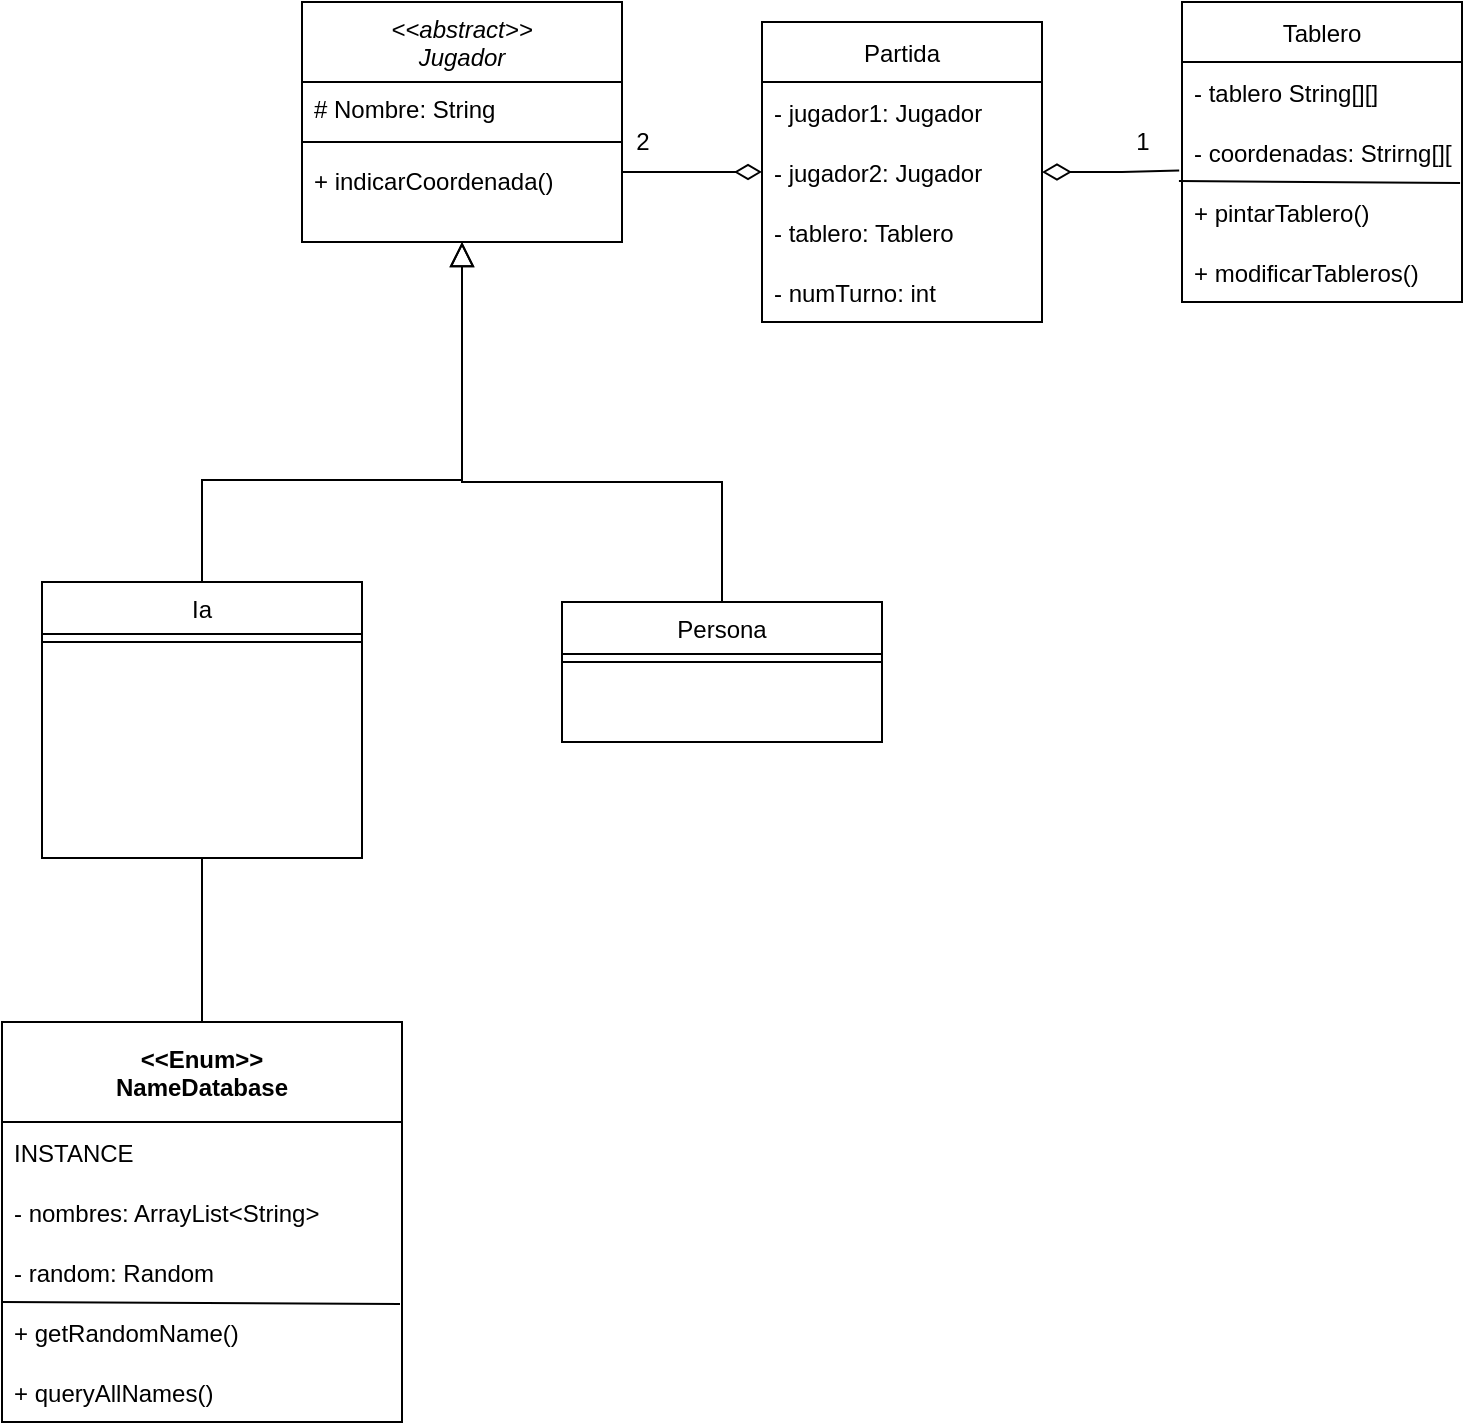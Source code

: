 <mxfile version="16.5.1" type="device"><diagram id="C5RBs43oDa-KdzZeNtuy" name="Page-1"><mxGraphModel dx="868" dy="553" grid="1" gridSize="10" guides="1" tooltips="1" connect="1" arrows="1" fold="1" page="1" pageScale="1" pageWidth="827" pageHeight="1169" math="0" shadow="0"><root><mxCell id="WIyWlLk6GJQsqaUBKTNV-0"/><mxCell id="WIyWlLk6GJQsqaUBKTNV-1" parent="WIyWlLk6GJQsqaUBKTNV-0"/><mxCell id="zkfFHV4jXpPFQw0GAbJ--0" value="&lt;&lt;abstract&gt;&gt;&#10;Jugador" style="swimlane;fontStyle=2;align=center;verticalAlign=top;childLayout=stackLayout;horizontal=1;startSize=40;horizontalStack=0;resizeParent=1;resizeLast=0;collapsible=1;marginBottom=0;rounded=0;shadow=0;strokeWidth=1;" parent="WIyWlLk6GJQsqaUBKTNV-1" vertex="1"><mxGeometry x="220" y="70" width="160" height="120" as="geometry"><mxRectangle x="230" y="140" width="160" height="26" as="alternateBounds"/></mxGeometry></mxCell><mxCell id="zkfFHV4jXpPFQw0GAbJ--1" value="# Nombre: String" style="text;align=left;verticalAlign=top;spacingLeft=4;spacingRight=4;overflow=hidden;rotatable=0;points=[[0,0.5],[1,0.5]];portConstraint=eastwest;" parent="zkfFHV4jXpPFQw0GAbJ--0" vertex="1"><mxGeometry y="40" width="160" height="26" as="geometry"/></mxCell><mxCell id="zkfFHV4jXpPFQw0GAbJ--4" value="" style="line;html=1;strokeWidth=1;align=left;verticalAlign=middle;spacingTop=-1;spacingLeft=3;spacingRight=3;rotatable=0;labelPosition=right;points=[];portConstraint=eastwest;" parent="zkfFHV4jXpPFQw0GAbJ--0" vertex="1"><mxGeometry y="66" width="160" height="8" as="geometry"/></mxCell><mxCell id="XKL6O-XGNhUvzk5aulvY-0" value="+ indicarCoordenada()" style="text;strokeColor=none;fillColor=none;align=left;verticalAlign=middle;spacingLeft=4;spacingRight=4;overflow=hidden;points=[[0,0.5],[1,0.5]];portConstraint=eastwest;rotatable=0;" parent="zkfFHV4jXpPFQw0GAbJ--0" vertex="1"><mxGeometry y="74" width="160" height="30" as="geometry"/></mxCell><mxCell id="zkfFHV4jXpPFQw0GAbJ--6" value="Ia" style="swimlane;fontStyle=0;align=center;verticalAlign=top;childLayout=stackLayout;horizontal=1;startSize=26;horizontalStack=0;resizeParent=1;resizeLast=0;collapsible=1;marginBottom=0;rounded=0;shadow=0;strokeWidth=1;" parent="WIyWlLk6GJQsqaUBKTNV-1" vertex="1"><mxGeometry x="90" y="360" width="160" height="138" as="geometry"><mxRectangle x="130" y="380" width="160" height="26" as="alternateBounds"/></mxGeometry></mxCell><mxCell id="zkfFHV4jXpPFQw0GAbJ--9" value="" style="line;html=1;strokeWidth=1;align=left;verticalAlign=middle;spacingTop=-1;spacingLeft=3;spacingRight=3;rotatable=0;labelPosition=right;points=[];portConstraint=eastwest;" parent="zkfFHV4jXpPFQw0GAbJ--6" vertex="1"><mxGeometry y="26" width="160" height="8" as="geometry"/></mxCell><mxCell id="zkfFHV4jXpPFQw0GAbJ--12" value="" style="endArrow=block;endSize=10;endFill=0;shadow=0;strokeWidth=1;rounded=0;edgeStyle=elbowEdgeStyle;elbow=vertical;" parent="WIyWlLk6GJQsqaUBKTNV-1" source="zkfFHV4jXpPFQw0GAbJ--6" target="zkfFHV4jXpPFQw0GAbJ--0" edge="1"><mxGeometry width="160" relative="1" as="geometry"><mxPoint x="200" y="203" as="sourcePoint"/><mxPoint x="200" y="203" as="targetPoint"/><Array as="points"><mxPoint x="300" y="309"/><mxPoint x="300" y="309"/></Array></mxGeometry></mxCell><mxCell id="zkfFHV4jXpPFQw0GAbJ--13" value="Persona" style="swimlane;fontStyle=0;align=center;verticalAlign=top;childLayout=stackLayout;horizontal=1;startSize=26;horizontalStack=0;resizeParent=1;resizeLast=0;collapsible=1;marginBottom=0;rounded=0;shadow=0;strokeWidth=1;" parent="WIyWlLk6GJQsqaUBKTNV-1" vertex="1"><mxGeometry x="350" y="370" width="160" height="70" as="geometry"><mxRectangle x="340" y="380" width="170" height="26" as="alternateBounds"/></mxGeometry></mxCell><mxCell id="zkfFHV4jXpPFQw0GAbJ--15" value="" style="line;html=1;strokeWidth=1;align=left;verticalAlign=middle;spacingTop=-1;spacingLeft=3;spacingRight=3;rotatable=0;labelPosition=right;points=[];portConstraint=eastwest;" parent="zkfFHV4jXpPFQw0GAbJ--13" vertex="1"><mxGeometry y="26" width="160" height="8" as="geometry"/></mxCell><mxCell id="zkfFHV4jXpPFQw0GAbJ--16" value="" style="endArrow=block;endSize=10;endFill=0;shadow=0;strokeWidth=1;rounded=0;edgeStyle=elbowEdgeStyle;elbow=vertical;" parent="WIyWlLk6GJQsqaUBKTNV-1" source="zkfFHV4jXpPFQw0GAbJ--13" target="zkfFHV4jXpPFQw0GAbJ--0" edge="1"><mxGeometry width="160" relative="1" as="geometry"><mxPoint x="210" y="373" as="sourcePoint"/><mxPoint x="310" y="271" as="targetPoint"/><Array as="points"><mxPoint x="300" y="310"/><mxPoint x="300" y="310"/><mxPoint x="300" y="310"/><mxPoint x="300" y="310"/><mxPoint x="300" y="300"/><mxPoint x="300" y="310"/></Array></mxGeometry></mxCell><mxCell id="UJ2cXA6w1JiYjK9yNwB2-2" style="edgeStyle=orthogonalEdgeStyle;rounded=0;orthogonalLoop=1;jettySize=auto;html=1;entryX=0.5;entryY=1;entryDx=0;entryDy=0;endArrow=none;endFill=0;" parent="WIyWlLk6GJQsqaUBKTNV-1" source="UJ2cXA6w1JiYjK9yNwB2-1" target="zkfFHV4jXpPFQw0GAbJ--6" edge="1"><mxGeometry relative="1" as="geometry"/></mxCell><mxCell id="UJ2cXA6w1JiYjK9yNwB2-1" value="&lt;&lt;Enum&gt;&gt;&#10;NameDatabase" style="swimlane;startSize=50;" parent="WIyWlLk6GJQsqaUBKTNV-1" vertex="1"><mxGeometry x="70" y="580" width="200" height="200" as="geometry"/></mxCell><mxCell id="XKL6O-XGNhUvzk5aulvY-1" value="INSTANCE" style="text;strokeColor=none;fillColor=none;align=left;verticalAlign=middle;spacingLeft=4;spacingRight=4;overflow=hidden;points=[[0,0.5],[1,0.5]];portConstraint=eastwest;rotatable=0;" parent="UJ2cXA6w1JiYjK9yNwB2-1" vertex="1"><mxGeometry y="50" width="200" height="30" as="geometry"/></mxCell><mxCell id="XKL6O-XGNhUvzk5aulvY-3" value="- nombres: ArrayList&lt;String&gt;" style="text;strokeColor=none;fillColor=none;align=left;verticalAlign=middle;spacingLeft=4;spacingRight=4;overflow=hidden;points=[[0,0.5],[1,0.5]];portConstraint=eastwest;rotatable=0;" parent="UJ2cXA6w1JiYjK9yNwB2-1" vertex="1"><mxGeometry y="80" width="200" height="30" as="geometry"/></mxCell><mxCell id="XKL6O-XGNhUvzk5aulvY-6" value="- random: Random" style="text;strokeColor=none;fillColor=none;align=left;verticalAlign=middle;spacingLeft=4;spacingRight=4;overflow=hidden;points=[[0,0.5],[1,0.5]];portConstraint=eastwest;rotatable=0;" parent="UJ2cXA6w1JiYjK9yNwB2-1" vertex="1"><mxGeometry y="110" width="200" height="30" as="geometry"/></mxCell><mxCell id="XKL6O-XGNhUvzk5aulvY-7" value="" style="endArrow=none;html=1;rounded=0;entryX=0.995;entryY=1.033;entryDx=0;entryDy=0;entryPerimeter=0;" parent="UJ2cXA6w1JiYjK9yNwB2-1" target="XKL6O-XGNhUvzk5aulvY-6" edge="1"><mxGeometry width="50" height="50" relative="1" as="geometry"><mxPoint y="140" as="sourcePoint"/><mxPoint x="140" y="140" as="targetPoint"/></mxGeometry></mxCell><mxCell id="XKL6O-XGNhUvzk5aulvY-8" value="+ getRandomName()" style="text;strokeColor=none;fillColor=none;align=left;verticalAlign=middle;spacingLeft=4;spacingRight=4;overflow=hidden;points=[[0,0.5],[1,0.5]];portConstraint=eastwest;rotatable=0;" parent="UJ2cXA6w1JiYjK9yNwB2-1" vertex="1"><mxGeometry y="140" width="200" height="30" as="geometry"/></mxCell><mxCell id="XKL6O-XGNhUvzk5aulvY-9" value="+ queryAllNames()" style="text;strokeColor=none;fillColor=none;align=left;verticalAlign=middle;spacingLeft=4;spacingRight=4;overflow=hidden;points=[[0,0.5],[1,0.5]];portConstraint=eastwest;rotatable=0;" parent="UJ2cXA6w1JiYjK9yNwB2-1" vertex="1"><mxGeometry y="170" width="200" height="30" as="geometry"/></mxCell><mxCell id="UJ2cXA6w1JiYjK9yNwB2-3" value="Tablero" style="swimlane;fontStyle=0;childLayout=stackLayout;horizontal=1;startSize=30;horizontalStack=0;resizeParent=1;resizeParentMax=0;resizeLast=0;collapsible=1;marginBottom=0;" parent="WIyWlLk6GJQsqaUBKTNV-1" vertex="1"><mxGeometry x="660" y="70" width="140" height="150" as="geometry"/></mxCell><mxCell id="UJ2cXA6w1JiYjK9yNwB2-13" value="- tablero String[][]" style="text;strokeColor=none;fillColor=none;align=left;verticalAlign=middle;spacingLeft=4;spacingRight=4;overflow=hidden;points=[[0,0.5],[1,0.5]];portConstraint=eastwest;rotatable=0;" parent="UJ2cXA6w1JiYjK9yNwB2-3" vertex="1"><mxGeometry y="30" width="140" height="30" as="geometry"/></mxCell><mxCell id="UJ2cXA6w1JiYjK9yNwB2-14" value="- coordenadas: Strirng[][]" style="text;strokeColor=none;fillColor=none;align=left;verticalAlign=middle;spacingLeft=4;spacingRight=4;overflow=hidden;points=[[0,0.5],[1,0.5]];portConstraint=eastwest;rotatable=0;" parent="UJ2cXA6w1JiYjK9yNwB2-3" vertex="1"><mxGeometry y="60" width="140" height="30" as="geometry"/></mxCell><mxCell id="UJ2cXA6w1JiYjK9yNwB2-24" value="" style="endArrow=none;html=1;rounded=0;entryX=0.993;entryY=1.017;entryDx=0;entryDy=0;entryPerimeter=0;exitX=-0.011;exitY=-0.017;exitDx=0;exitDy=0;exitPerimeter=0;" parent="UJ2cXA6w1JiYjK9yNwB2-3" target="UJ2cXA6w1JiYjK9yNwB2-14" edge="1"><mxGeometry width="50" height="50" relative="1" as="geometry"><mxPoint x="-1.54" y="89.49" as="sourcePoint"/><mxPoint x="50" y="50" as="targetPoint"/></mxGeometry></mxCell><mxCell id="UJ2cXA6w1JiYjK9yNwB2-17" value="+ pintarTablero()" style="text;strokeColor=none;fillColor=none;align=left;verticalAlign=middle;spacingLeft=4;spacingRight=4;overflow=hidden;points=[[0,0.5],[1,0.5]];portConstraint=eastwest;rotatable=0;" parent="UJ2cXA6w1JiYjK9yNwB2-3" vertex="1"><mxGeometry y="90" width="140" height="30" as="geometry"/></mxCell><mxCell id="ntpDEl9IGDMIOPzFpOYM-1" value="+ modificarTableros()" style="text;strokeColor=none;fillColor=none;align=left;verticalAlign=middle;spacingLeft=4;spacingRight=4;overflow=hidden;points=[[0,0.5],[1,0.5]];portConstraint=eastwest;rotatable=0;" parent="UJ2cXA6w1JiYjK9yNwB2-3" vertex="1"><mxGeometry y="120" width="140" height="30" as="geometry"/></mxCell><mxCell id="UJ2cXA6w1JiYjK9yNwB2-20" value="Partida" style="swimlane;fontStyle=0;childLayout=stackLayout;horizontal=1;startSize=30;horizontalStack=0;resizeParent=1;resizeParentMax=0;resizeLast=0;collapsible=1;marginBottom=0;" parent="WIyWlLk6GJQsqaUBKTNV-1" vertex="1"><mxGeometry x="450" y="80" width="140" height="150" as="geometry"/></mxCell><mxCell id="UJ2cXA6w1JiYjK9yNwB2-21" value="- jugador1: Jugador" style="text;strokeColor=none;fillColor=none;align=left;verticalAlign=middle;spacingLeft=4;spacingRight=4;overflow=hidden;points=[[0,0.5],[1,0.5]];portConstraint=eastwest;rotatable=0;" parent="UJ2cXA6w1JiYjK9yNwB2-20" vertex="1"><mxGeometry y="30" width="140" height="30" as="geometry"/></mxCell><mxCell id="UJ2cXA6w1JiYjK9yNwB2-22" value="- jugador2: Jugador" style="text;strokeColor=none;fillColor=none;align=left;verticalAlign=middle;spacingLeft=4;spacingRight=4;overflow=hidden;points=[[0,0.5],[1,0.5]];portConstraint=eastwest;rotatable=0;" parent="UJ2cXA6w1JiYjK9yNwB2-20" vertex="1"><mxGeometry y="60" width="140" height="30" as="geometry"/></mxCell><mxCell id="UJ2cXA6w1JiYjK9yNwB2-23" value="- tablero: Tablero" style="text;strokeColor=none;fillColor=none;align=left;verticalAlign=middle;spacingLeft=4;spacingRight=4;overflow=hidden;points=[[0,0.5],[1,0.5]];portConstraint=eastwest;rotatable=0;" parent="UJ2cXA6w1JiYjK9yNwB2-20" vertex="1"><mxGeometry y="90" width="140" height="30" as="geometry"/></mxCell><mxCell id="ntpDEl9IGDMIOPzFpOYM-0" value="- numTurno: int" style="text;strokeColor=none;fillColor=none;align=left;verticalAlign=middle;spacingLeft=4;spacingRight=4;overflow=hidden;points=[[0,0.5],[1,0.5]];portConstraint=eastwest;rotatable=0;" parent="UJ2cXA6w1JiYjK9yNwB2-20" vertex="1"><mxGeometry y="120" width="140" height="30" as="geometry"/></mxCell><mxCell id="UJ2cXA6w1JiYjK9yNwB2-25" value="" style="endArrow=diamondThin;html=1;rounded=0;entryX=0;entryY=0.5;entryDx=0;entryDy=0;endFill=0;endSize=11;" parent="WIyWlLk6GJQsqaUBKTNV-1" target="UJ2cXA6w1JiYjK9yNwB2-22" edge="1"><mxGeometry width="50" height="50" relative="1" as="geometry"><mxPoint x="380" y="155" as="sourcePoint"/><mxPoint x="430" y="105" as="targetPoint"/></mxGeometry></mxCell><mxCell id="UJ2cXA6w1JiYjK9yNwB2-26" style="edgeStyle=orthogonalEdgeStyle;rounded=0;orthogonalLoop=1;jettySize=auto;html=1;entryX=-0.01;entryY=0.81;entryDx=0;entryDy=0;entryPerimeter=0;endArrow=none;endFill=0;startArrow=diamondThin;startFill=0;endSize=7;targetPerimeterSpacing=2;startSize=12;" parent="WIyWlLk6GJQsqaUBKTNV-1" source="UJ2cXA6w1JiYjK9yNwB2-22" target="UJ2cXA6w1JiYjK9yNwB2-14" edge="1"><mxGeometry relative="1" as="geometry"/></mxCell><mxCell id="UJ2cXA6w1JiYjK9yNwB2-27" value="1" style="text;html=1;align=center;verticalAlign=middle;resizable=0;points=[];autosize=1;strokeColor=none;fillColor=none;" parent="WIyWlLk6GJQsqaUBKTNV-1" vertex="1"><mxGeometry x="630" y="130" width="20" height="20" as="geometry"/></mxCell><mxCell id="UJ2cXA6w1JiYjK9yNwB2-28" value="2" style="text;html=1;align=center;verticalAlign=middle;resizable=0;points=[];autosize=1;strokeColor=none;fillColor=none;" parent="WIyWlLk6GJQsqaUBKTNV-1" vertex="1"><mxGeometry x="380" y="130" width="20" height="20" as="geometry"/></mxCell></root></mxGraphModel></diagram></mxfile>
